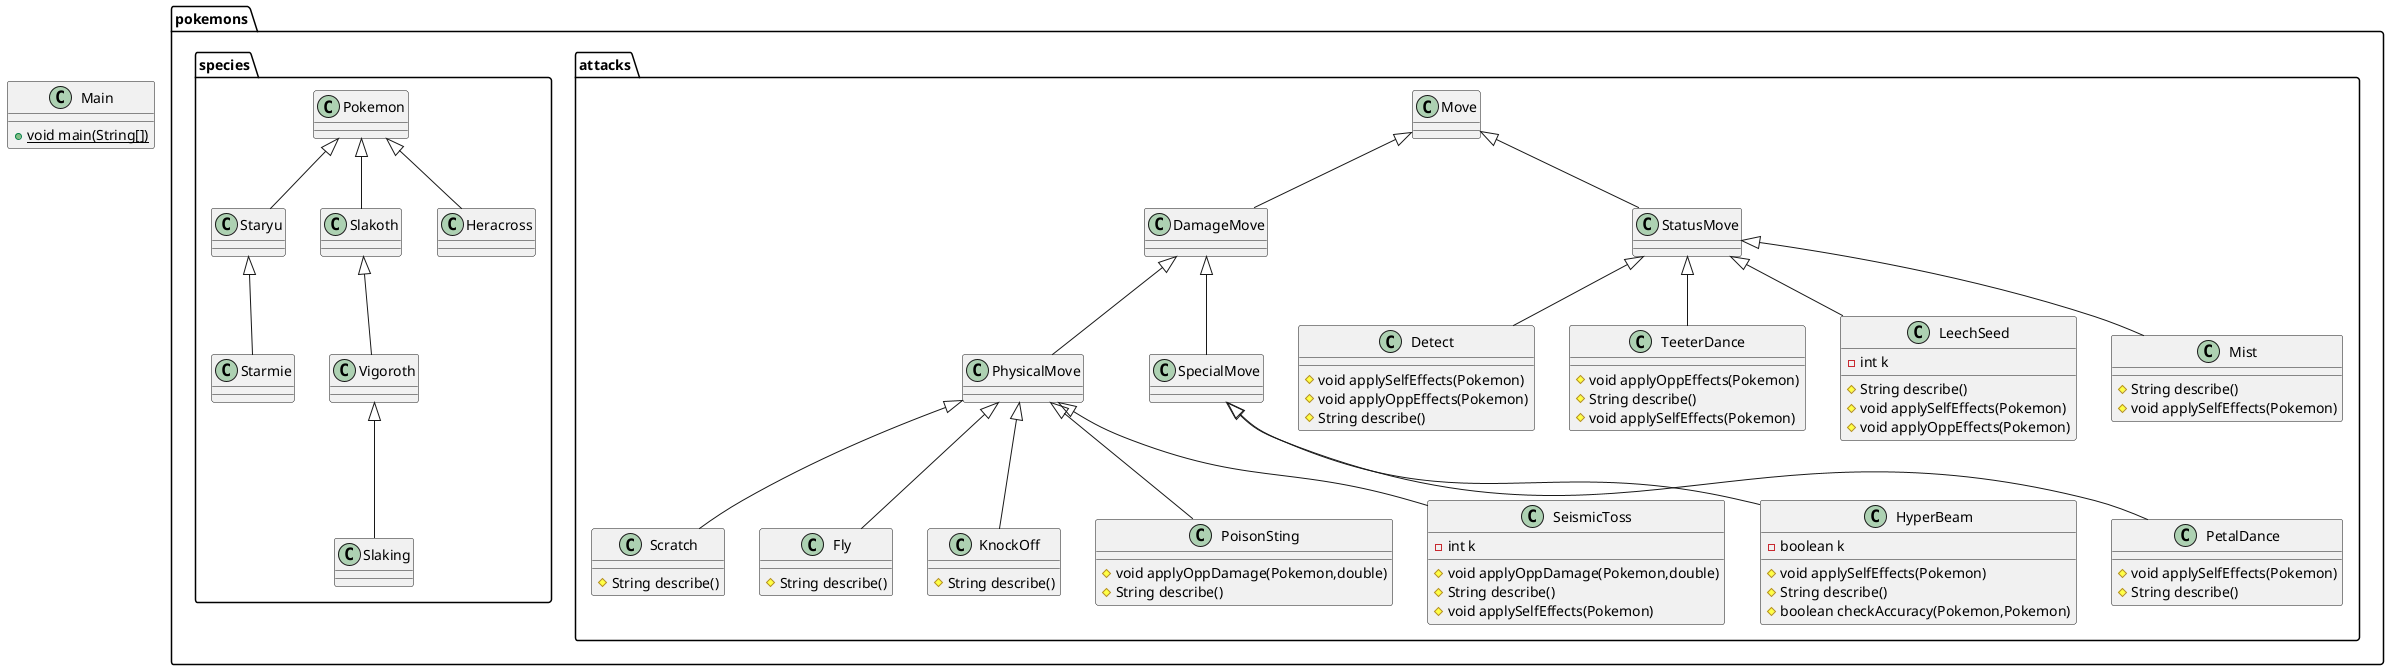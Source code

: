 @startuml
class pokemons.attacks.Detect {
# void applySelfEffects(Pokemon)
# void applyOppEffects(Pokemon)
# String describe()
}
class pokemons.attacks.TeeterDance {
# void applyOppEffects(Pokemon)
# String describe()
# void applySelfEffects(Pokemon)
}
class pokemons.attacks.Scratch {
# String describe()
}
class pokemons.species.Staryu {
}
class pokemons.attacks.LeechSeed {
- int k
# String describe()
# void applySelfEffects(Pokemon)
# void applyOppEffects(Pokemon)
}
class pokemons.species.Vigoroth {
}
class Main {
+ {static} void main(String[])
}
class pokemons.species.Slaking {
}
class pokemons.species.Slakoth {
}
class pokemons.attacks.Mist {
# String describe()
# void applySelfEffects(Pokemon)
}
class pokemons.attacks.Fly {
# String describe()
}
class pokemons.attacks.KnockOff {
# String describe()
}
class pokemons.species.Starmie {
}
class pokemons.species.Heracross {
}
class pokemons.attacks.PoisonSting {
# void applyOppDamage(Pokemon,double)
# String describe()
}
class pokemons.attacks.HyperBeam {
- boolean k
# void applySelfEffects(Pokemon)
# String describe()
# boolean checkAccuracy(Pokemon,Pokemon)
}
class pokemons.attacks.PetalDance {
# void applySelfEffects(Pokemon)
# String describe()
}
class pokemons.attacks.SeismicToss {
- int k
# void applyOppDamage(Pokemon,double)
# String describe()
# void applySelfEffects(Pokemon)
}

pokemons.attacks.DamageMove <|-- pokemons.attacks.PhysicalMove
pokemons.attacks.DamageMove <|-- pokemons.attacks.SpecialMove
pokemons.attacks.Move <|-- pokemons.attacks.DamageMove
pokemons.attacks.Move <|-- pokemons.attacks.StatusMove

pokemons.attacks.StatusMove <|-- pokemons.attacks.Detect
pokemons.attacks.StatusMove <|-- pokemons.attacks.TeeterDance
pokemons.attacks.PhysicalMove <|-- pokemons.attacks.Scratch
pokemons.species.Pokemon <|-- pokemons.species.Staryu
pokemons.attacks.StatusMove <|-- pokemons.attacks.LeechSeed
pokemons.species.Slakoth <|-- pokemons.species.Vigoroth
pokemons.species.Vigoroth <|-- pokemons.species.Slaking
pokemons.species.Pokemon <|-- pokemons.species.Slakoth
pokemons.attacks.StatusMove <|-- pokemons.attacks.Mist
pokemons.attacks.PhysicalMove <|-- pokemons.attacks.Fly
pokemons.attacks.PhysicalMove <|-- pokemons.attacks.KnockOff
pokemons.species.Staryu <|-- pokemons.species.Starmie
pokemons.species.Pokemon <|-- pokemons.species.Heracross
pokemons.attacks.PhysicalMove <|-- pokemons.attacks.PoisonSting
pokemons.attacks.SpecialMove <|-- pokemons.attacks.HyperBeam
pokemons.attacks.SpecialMove <|-- pokemons.attacks.PetalDance
pokemons.attacks.PhysicalMove <|-- pokemons.attacks.SeismicToss
@enduml